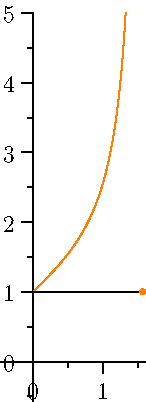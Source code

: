 import graph;
size(0,200);

real f(real x) { return tan(x)+1; }

draw(graph(f,0,atan(4)),orange);

xaxis(RightTicks);
yaxis(LeftTicks);

draw((0,1)--(pi/2,1),black);
dot((pi/2,1),orange);
